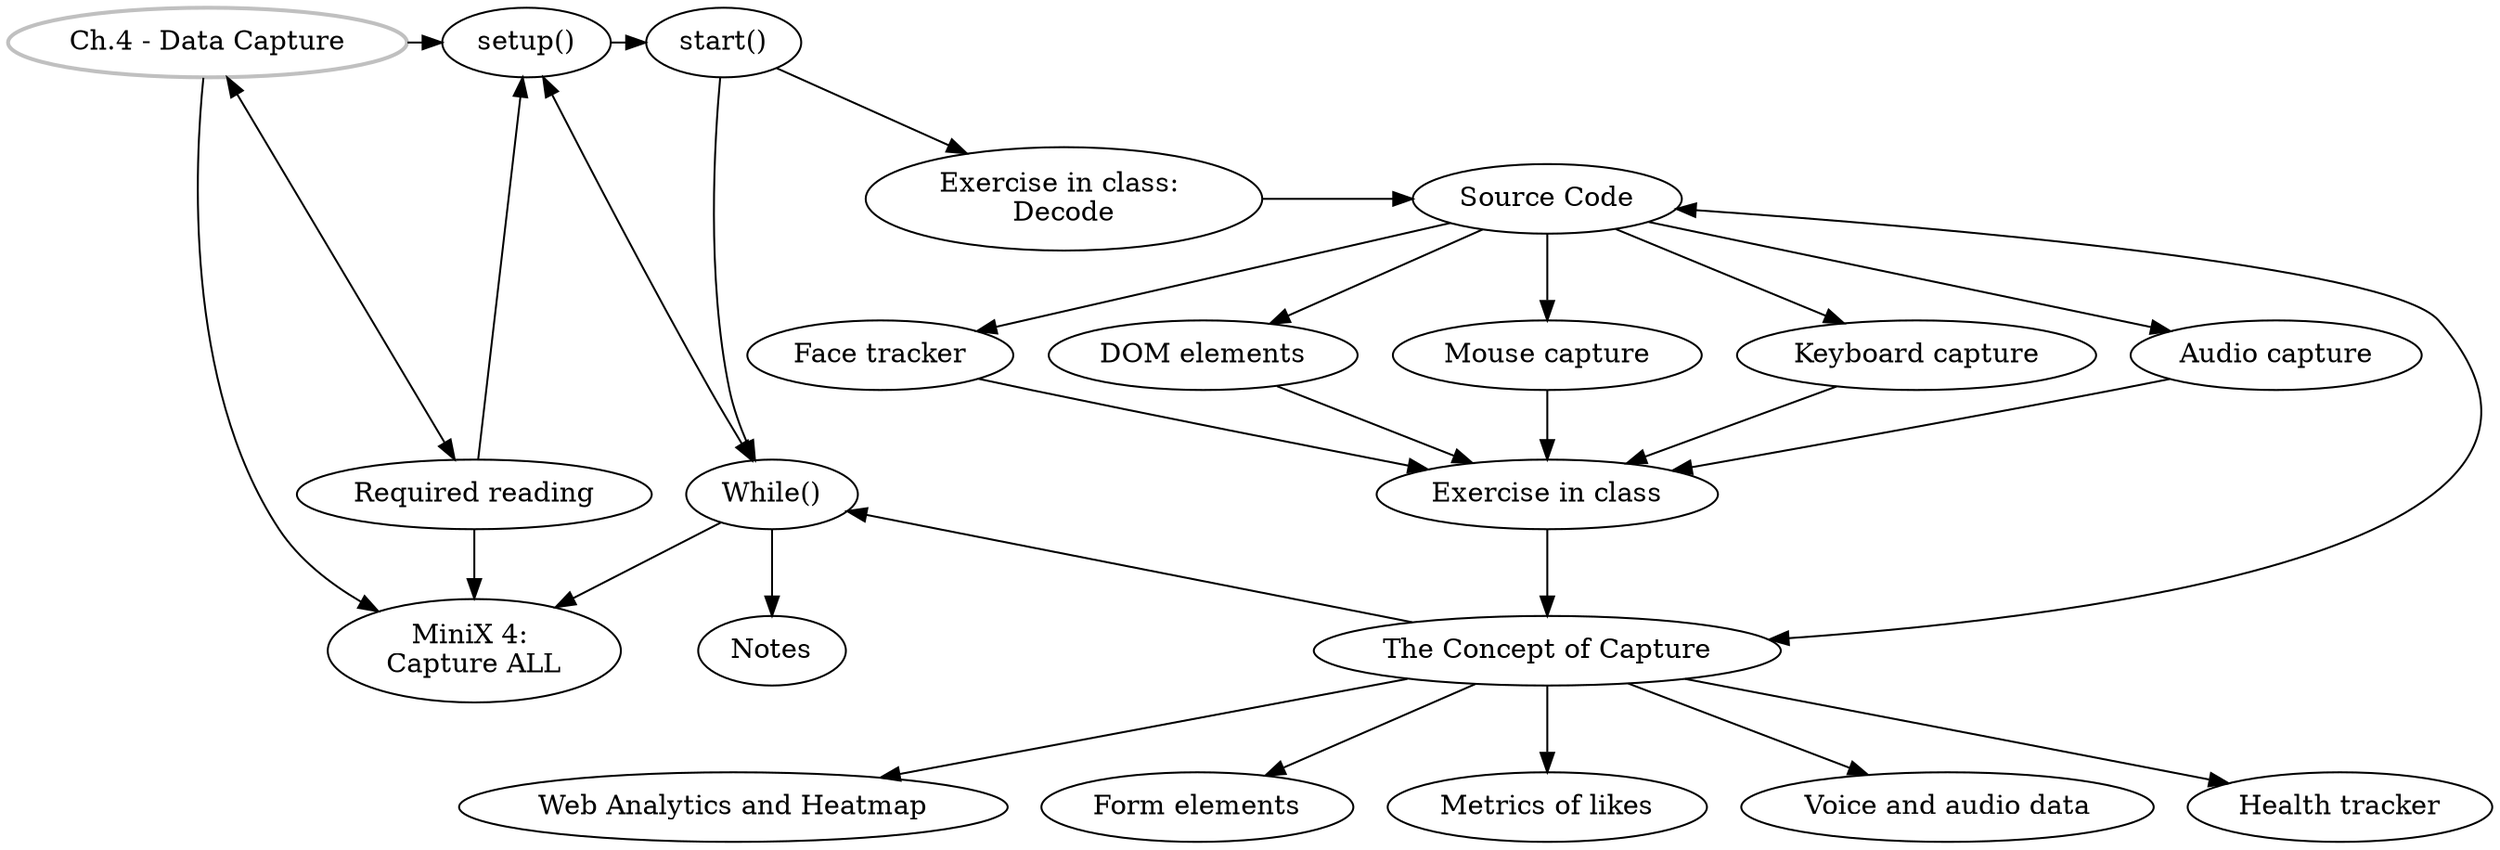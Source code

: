 digraph G {
//labels
GS [
label="Ch.4 - Data Capture",
style=bold,
color=grey,
]

SU [label="setup()"]
ST [label="start()"]
DE [label="Exercise in class: \nDecode"]
SC [label="Source Code"]
DOM [label="DOM elements"]
MC [label="Mouse capture"]
KC [label="Keyboard capture"]
AC [label="Audio capture"]
FT [label="Face tracker"]
EiC [label="Exercise in class"]
CC [label="The Concept of Capture"]
WA [label="Web Analytics and Heatmap"]
FE [label="Form elements"]
ML [label="Metrics of likes"]
VD [label="Voice and audio data"]
HT [label="Health tracker"]
MW [label="While()"]
MX [label="MiniX 4: \nCapture ALL"]
RR [label="Required reading"]
Notes [label="Notes"]

//rank
{rank = same; GS, SU, ST}
{rank = same; DE, SC}
{rank = same; MW, EiC}
{rank = same; Notes, CC}

//graph
GS -> SU -> ST -> DE -> SC;
GS -> RR[dir=both, minlen=3];
SU -> MW [dir=both];
GS -> MX;
RR -> MX, SU;
SC -> DOM, MC, KC, AC, FT;
DOM, MC, KC, AC, FT -> EiC -> CC;
SC -> CC [dir=both];
CC -> WA, FE, ML, VD, HT;
ST, CC -> MW -> Notes;
MW -> MX;
}
